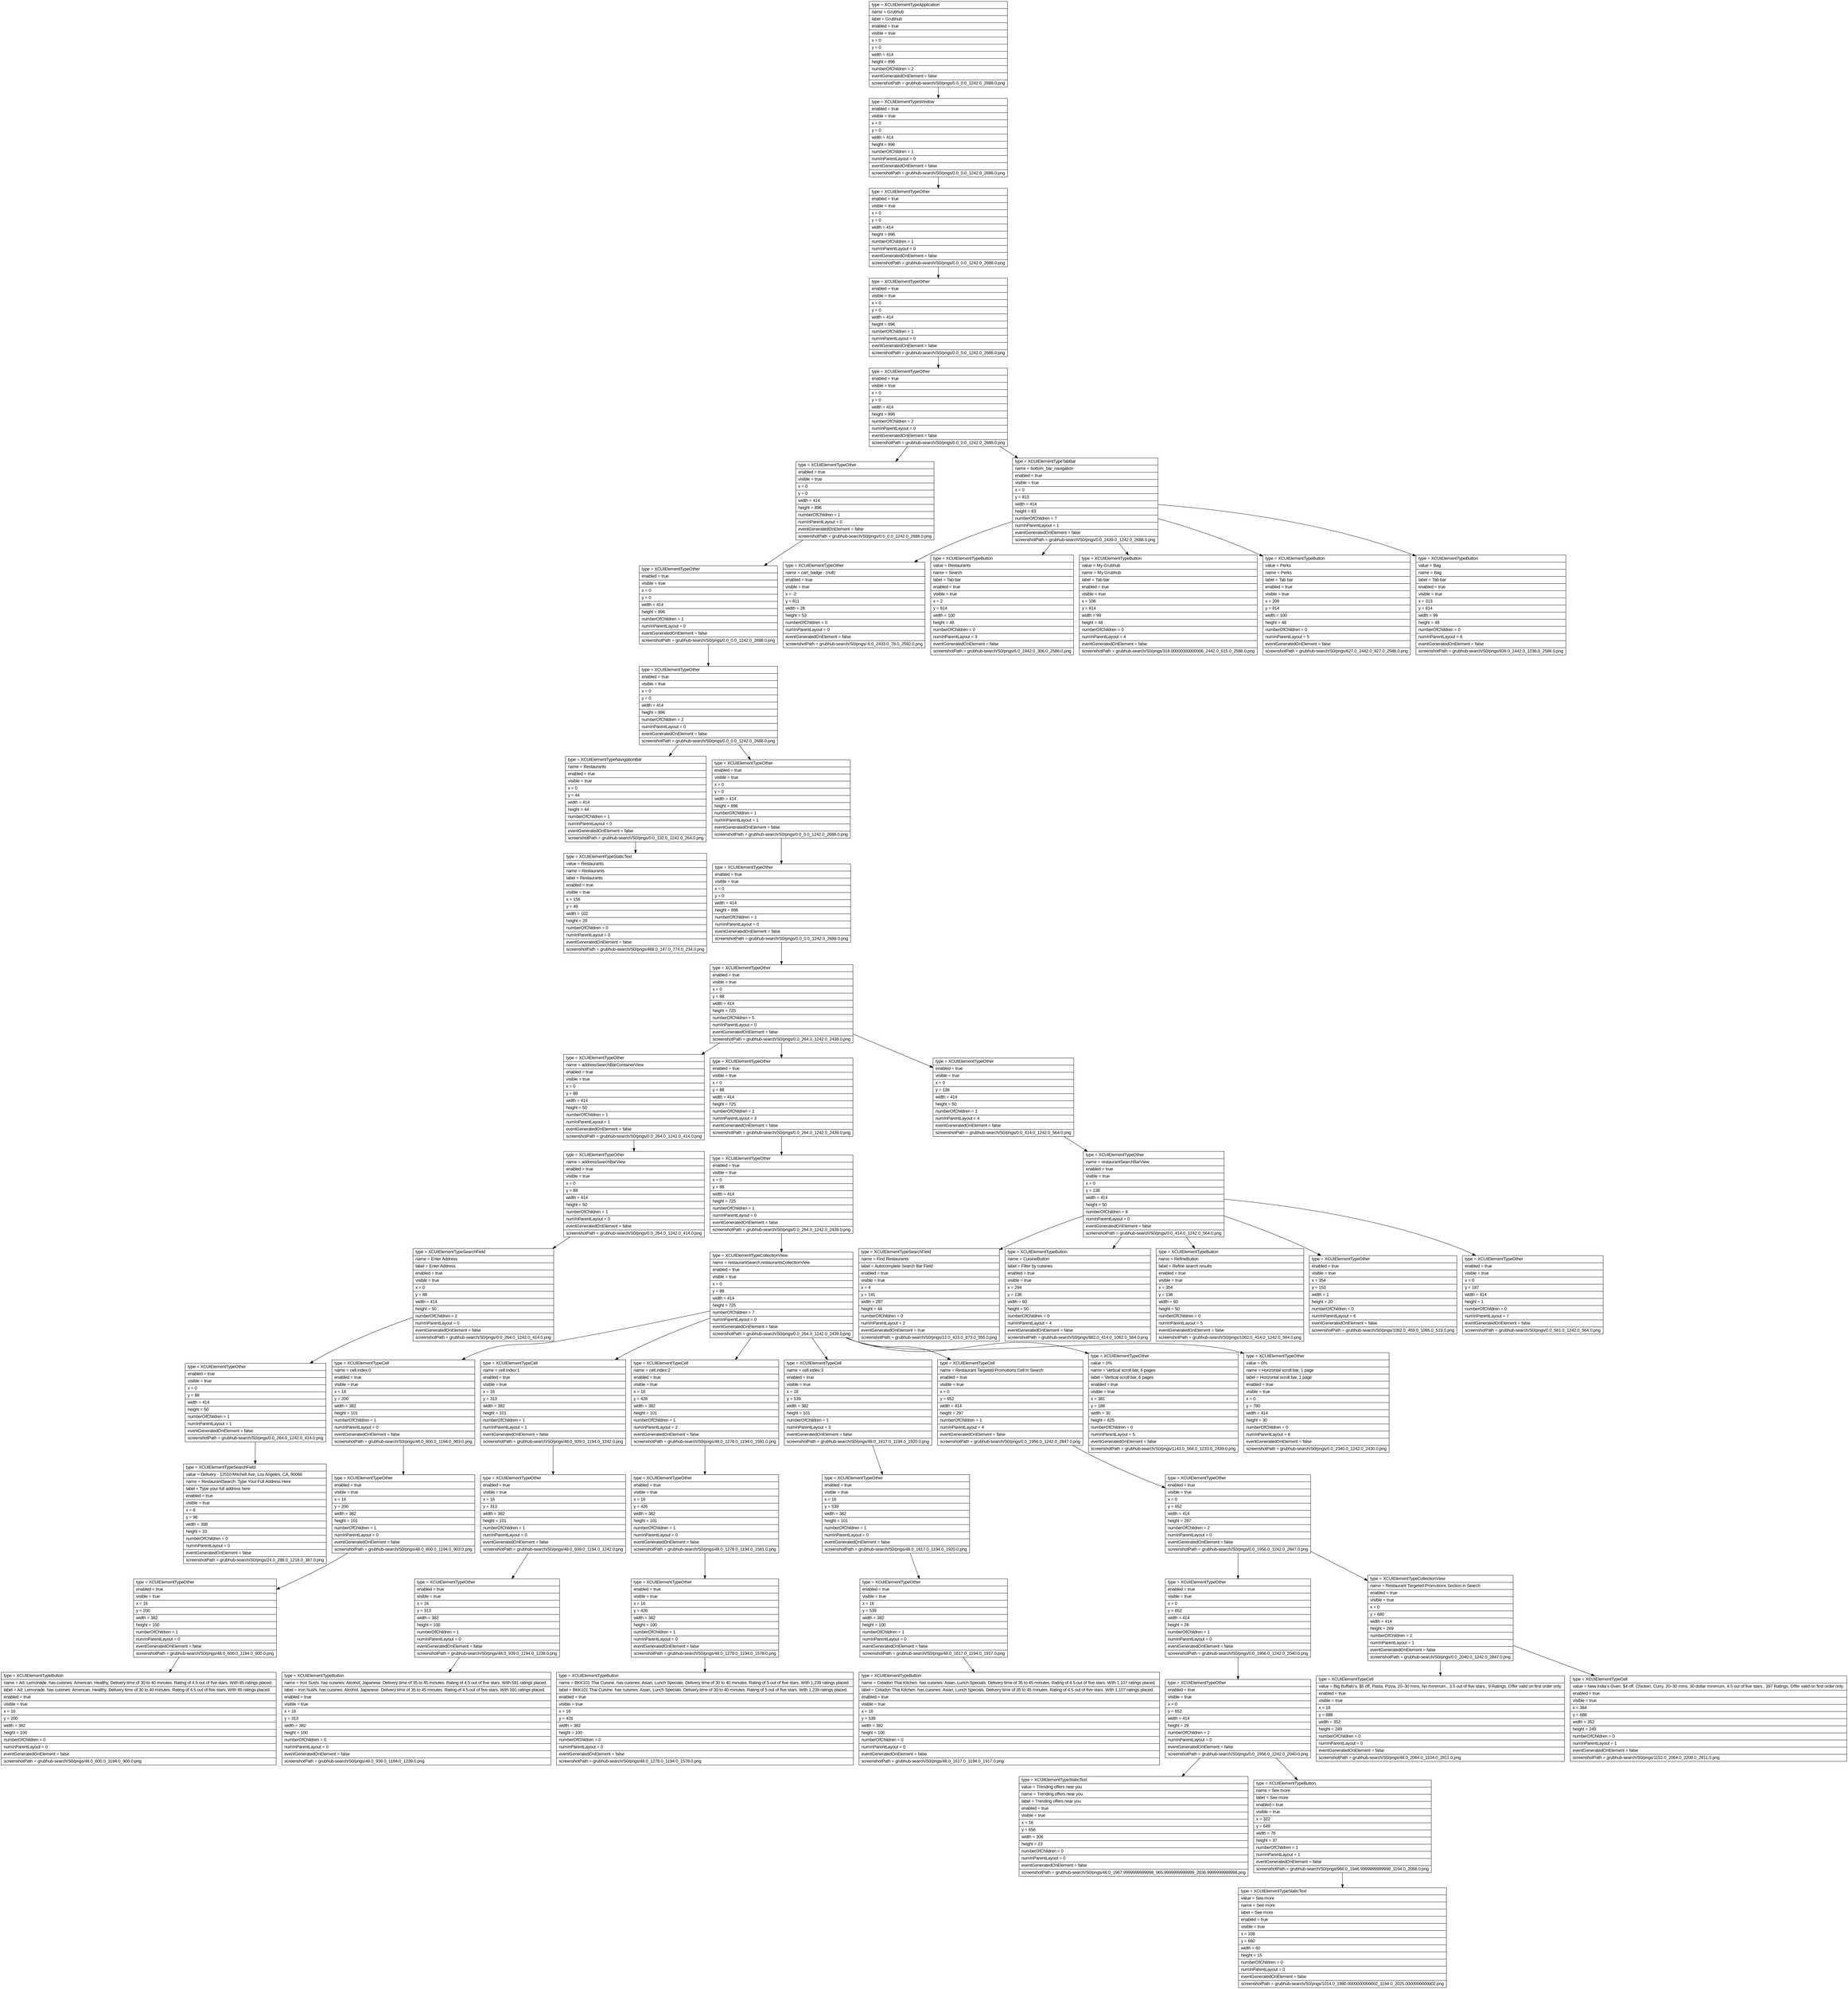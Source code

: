 digraph Layout {

	node [shape=record fontname=Arial];

	0	[label="{type = XCUIElementTypeApplication\l|name = Grubhub\l|label = Grubhub\l|enabled = true\l|visible = true\l|x = 0\l|y = 0\l|width = 414\l|height = 896\l|numberOfChildren = 2\l|eventGeneratedOnElement = false \l|screenshotPath = grubhub-search/S0/pngs/0.0_0.0_1242.0_2688.0.png\l}"]
	1	[label="{type = XCUIElementTypeWindow\l|enabled = true\l|visible = true\l|x = 0\l|y = 0\l|width = 414\l|height = 896\l|numberOfChildren = 1\l|numInParentLayout = 0\l|eventGeneratedOnElement = false \l|screenshotPath = grubhub-search/S0/pngs/0.0_0.0_1242.0_2688.0.png\l}"]
	2	[label="{type = XCUIElementTypeOther\l|enabled = true\l|visible = true\l|x = 0\l|y = 0\l|width = 414\l|height = 896\l|numberOfChildren = 1\l|numInParentLayout = 0\l|eventGeneratedOnElement = false \l|screenshotPath = grubhub-search/S0/pngs/0.0_0.0_1242.0_2688.0.png\l}"]
	3	[label="{type = XCUIElementTypeOther\l|enabled = true\l|visible = true\l|x = 0\l|y = 0\l|width = 414\l|height = 896\l|numberOfChildren = 1\l|numInParentLayout = 0\l|eventGeneratedOnElement = false \l|screenshotPath = grubhub-search/S0/pngs/0.0_0.0_1242.0_2688.0.png\l}"]
	4	[label="{type = XCUIElementTypeOther\l|enabled = true\l|visible = true\l|x = 0\l|y = 0\l|width = 414\l|height = 896\l|numberOfChildren = 2\l|numInParentLayout = 0\l|eventGeneratedOnElement = false \l|screenshotPath = grubhub-search/S0/pngs/0.0_0.0_1242.0_2688.0.png\l}"]
	5	[label="{type = XCUIElementTypeOther\l|enabled = true\l|visible = true\l|x = 0\l|y = 0\l|width = 414\l|height = 896\l|numberOfChildren = 1\l|numInParentLayout = 0\l|eventGeneratedOnElement = false \l|screenshotPath = grubhub-search/S0/pngs/0.0_0.0_1242.0_2688.0.png\l}"]
	6	[label="{type = XCUIElementTypeTabBar\l|name = bottom_bar_navigation\l|enabled = true\l|visible = true\l|x = 0\l|y = 813\l|width = 414\l|height = 83\l|numberOfChildren = 7\l|numInParentLayout = 1\l|eventGeneratedOnElement = false \l|screenshotPath = grubhub-search/S0/pngs/0.0_2439.0_1242.0_2688.0.png\l}"]
	7	[label="{type = XCUIElementTypeOther\l|enabled = true\l|visible = true\l|x = 0\l|y = 0\l|width = 414\l|height = 896\l|numberOfChildren = 1\l|numInParentLayout = 0\l|eventGeneratedOnElement = false \l|screenshotPath = grubhub-search/S0/pngs/0.0_0.0_1242.0_2688.0.png\l}"]
	8	[label="{type = XCUIElementTypeOther\l|name = cart_badge - (null)\l|enabled = true\l|visible = true\l|x = -2\l|y = 811\l|width = 28\l|height = 53\l|numberOfChildren = 0\l|numInParentLayout = 0\l|eventGeneratedOnElement = false \l|screenshotPath = grubhub-search/S0/pngs/-6.0_2433.0_78.0_2592.0.png\l}"]
	9	[label="{type = XCUIElementTypeButton\l|value = Restaurants\l|name = Search\l|label = Tab bar\l|enabled = true\l|visible = true\l|x = 2\l|y = 814\l|width = 100\l|height = 48\l|numberOfChildren = 0\l|numInParentLayout = 3\l|eventGeneratedOnElement = false \l|screenshotPath = grubhub-search/S0/pngs/6.0_2442.0_306.0_2586.0.png\l}"]
	10	[label="{type = XCUIElementTypeButton\l|value = My Grubhub\l|name = My Grubhub\l|label = Tab bar\l|enabled = true\l|visible = true\l|x = 106\l|y = 814\l|width = 99\l|height = 48\l|numberOfChildren = 0\l|numInParentLayout = 4\l|eventGeneratedOnElement = false \l|screenshotPath = grubhub-search/S0/pngs/318.00000000000006_2442.0_615.0_2586.0.png\l}"]
	11	[label="{type = XCUIElementTypeButton\l|value = Perks\l|name = Perks\l|label = Tab bar\l|enabled = true\l|visible = true\l|x = 209\l|y = 814\l|width = 100\l|height = 48\l|numberOfChildren = 0\l|numInParentLayout = 5\l|eventGeneratedOnElement = false \l|screenshotPath = grubhub-search/S0/pngs/627.0_2442.0_927.0_2586.0.png\l}"]
	12	[label="{type = XCUIElementTypeButton\l|value = Bag\l|name = Bag\l|label = Tab bar\l|enabled = true\l|visible = true\l|x = 313\l|y = 814\l|width = 99\l|height = 48\l|numberOfChildren = 0\l|numInParentLayout = 6\l|eventGeneratedOnElement = false \l|screenshotPath = grubhub-search/S0/pngs/939.0_2442.0_1236.0_2586.0.png\l}"]
	13	[label="{type = XCUIElementTypeOther\l|enabled = true\l|visible = true\l|x = 0\l|y = 0\l|width = 414\l|height = 896\l|numberOfChildren = 2\l|numInParentLayout = 0\l|eventGeneratedOnElement = false \l|screenshotPath = grubhub-search/S0/pngs/0.0_0.0_1242.0_2688.0.png\l}"]
	14	[label="{type = XCUIElementTypeNavigationBar\l|name = Restaurants\l|enabled = true\l|visible = true\l|x = 0\l|y = 44\l|width = 414\l|height = 44\l|numberOfChildren = 1\l|numInParentLayout = 0\l|eventGeneratedOnElement = false \l|screenshotPath = grubhub-search/S0/pngs/0.0_132.0_1242.0_264.0.png\l}"]
	15	[label="{type = XCUIElementTypeOther\l|enabled = true\l|visible = true\l|x = 0\l|y = 0\l|width = 414\l|height = 896\l|numberOfChildren = 1\l|numInParentLayout = 1\l|eventGeneratedOnElement = false \l|screenshotPath = grubhub-search/S0/pngs/0.0_0.0_1242.0_2688.0.png\l}"]
	16	[label="{type = XCUIElementTypeStaticText\l|value = Restaurants\l|name = Restaurants\l|label = Restaurants\l|enabled = true\l|visible = true\l|x = 156\l|y = 49\l|width = 102\l|height = 29\l|numberOfChildren = 0\l|numInParentLayout = 0\l|eventGeneratedOnElement = false \l|screenshotPath = grubhub-search/S0/pngs/468.0_147.0_774.0_234.0.png\l}"]
	17	[label="{type = XCUIElementTypeOther\l|enabled = true\l|visible = true\l|x = 0\l|y = 0\l|width = 414\l|height = 896\l|numberOfChildren = 1\l|numInParentLayout = 0\l|eventGeneratedOnElement = false \l|screenshotPath = grubhub-search/S0/pngs/0.0_0.0_1242.0_2688.0.png\l}"]
	18	[label="{type = XCUIElementTypeOther\l|enabled = true\l|visible = true\l|x = 0\l|y = 88\l|width = 414\l|height = 725\l|numberOfChildren = 5\l|numInParentLayout = 0\l|eventGeneratedOnElement = false \l|screenshotPath = grubhub-search/S0/pngs/0.0_264.0_1242.0_2439.0.png\l}"]
	19	[label="{type = XCUIElementTypeOther\l|name = addressSearchBarContainerView\l|enabled = true\l|visible = true\l|x = 0\l|y = 88\l|width = 414\l|height = 50\l|numberOfChildren = 1\l|numInParentLayout = 1\l|eventGeneratedOnElement = false \l|screenshotPath = grubhub-search/S0/pngs/0.0_264.0_1242.0_414.0.png\l}"]
	20	[label="{type = XCUIElementTypeOther\l|enabled = true\l|visible = true\l|x = 0\l|y = 88\l|width = 414\l|height = 725\l|numberOfChildren = 1\l|numInParentLayout = 3\l|eventGeneratedOnElement = false \l|screenshotPath = grubhub-search/S0/pngs/0.0_264.0_1242.0_2439.0.png\l}"]
	21	[label="{type = XCUIElementTypeOther\l|enabled = true\l|visible = true\l|x = 0\l|y = 138\l|width = 414\l|height = 50\l|numberOfChildren = 1\l|numInParentLayout = 4\l|eventGeneratedOnElement = false \l|screenshotPath = grubhub-search/S0/pngs/0.0_414.0_1242.0_564.0.png\l}"]
	22	[label="{type = XCUIElementTypeOther\l|name = addressSearchBarView\l|enabled = true\l|visible = true\l|x = 0\l|y = 88\l|width = 414\l|height = 50\l|numberOfChildren = 1\l|numInParentLayout = 0\l|eventGeneratedOnElement = false \l|screenshotPath = grubhub-search/S0/pngs/0.0_264.0_1242.0_414.0.png\l}"]
	23	[label="{type = XCUIElementTypeOther\l|enabled = true\l|visible = true\l|x = 0\l|y = 88\l|width = 414\l|height = 725\l|numberOfChildren = 1\l|numInParentLayout = 0\l|eventGeneratedOnElement = false \l|screenshotPath = grubhub-search/S0/pngs/0.0_264.0_1242.0_2439.0.png\l}"]
	24	[label="{type = XCUIElementTypeOther\l|name = restaurantSearchBarView\l|enabled = true\l|visible = true\l|x = 0\l|y = 138\l|width = 414\l|height = 50\l|numberOfChildren = 8\l|numInParentLayout = 0\l|eventGeneratedOnElement = false \l|screenshotPath = grubhub-search/S0/pngs/0.0_414.0_1242.0_564.0.png\l}"]
	25	[label="{type = XCUIElementTypeSearchField\l|name = Enter Address\l|label = Enter Address\l|enabled = true\l|visible = true\l|x = 0\l|y = 88\l|width = 414\l|height = 50\l|numberOfChildren = 2\l|numInParentLayout = 0\l|eventGeneratedOnElement = false \l|screenshotPath = grubhub-search/S0/pngs/0.0_264.0_1242.0_414.0.png\l}"]
	26	[label="{type = XCUIElementTypeCollectionView\l|name = restaurantSearch.restaurantsCollectionView\l|enabled = true\l|visible = true\l|x = 0\l|y = 88\l|width = 414\l|height = 725\l|numberOfChildren = 7\l|numInParentLayout = 0\l|eventGeneratedOnElement = false \l|screenshotPath = grubhub-search/S0/pngs/0.0_264.0_1242.0_2439.0.png\l}"]
	27	[label="{type = XCUIElementTypeSearchField\l|name = Find Restaurants\l|label = Autocomplete Search Bar Field\l|enabled = true\l|visible = true\l|x = 4\l|y = 141\l|width = 287\l|height = 44\l|numberOfChildren = 0\l|numInParentLayout = 2\l|eventGeneratedOnElement = true \l|screenshotPath = grubhub-search/S0/pngs/12.0_423.0_873.0_555.0.png\l}"]
	28	[label="{type = XCUIElementTypeButton\l|name = CuisineButton\l|label = Filter by cuisines\l|enabled = true\l|visible = true\l|x = 294\l|y = 138\l|width = 60\l|height = 50\l|numberOfChildren = 0\l|numInParentLayout = 4\l|eventGeneratedOnElement = false \l|screenshotPath = grubhub-search/S0/pngs/882.0_414.0_1062.0_564.0.png\l}"]
	29	[label="{type = XCUIElementTypeButton\l|name = RefineButton\l|label = Refine search results\l|enabled = true\l|visible = true\l|x = 354\l|y = 138\l|width = 60\l|height = 50\l|numberOfChildren = 0\l|numInParentLayout = 5\l|eventGeneratedOnElement = false \l|screenshotPath = grubhub-search/S0/pngs/1062.0_414.0_1242.0_564.0.png\l}"]
	30	[label="{type = XCUIElementTypeOther\l|enabled = true\l|visible = true\l|x = 354\l|y = 153\l|width = 1\l|height = 20\l|numberOfChildren = 0\l|numInParentLayout = 6\l|eventGeneratedOnElement = false \l|screenshotPath = grubhub-search/S0/pngs/1062.0_459.0_1065.0_519.0.png\l}"]
	31	[label="{type = XCUIElementTypeOther\l|enabled = true\l|visible = true\l|x = 0\l|y = 187\l|width = 414\l|height = 1\l|numberOfChildren = 0\l|numInParentLayout = 7\l|eventGeneratedOnElement = false \l|screenshotPath = grubhub-search/S0/pngs/0.0_561.0_1242.0_564.0.png\l}"]
	32	[label="{type = XCUIElementTypeOther\l|enabled = true\l|visible = true\l|x = 0\l|y = 88\l|width = 414\l|height = 50\l|numberOfChildren = 1\l|numInParentLayout = 1\l|eventGeneratedOnElement = false \l|screenshotPath = grubhub-search/S0/pngs/0.0_264.0_1242.0_414.0.png\l}"]
	33	[label="{type = XCUIElementTypeCell\l|name = cell.index:0\l|enabled = true\l|visible = true\l|x = 16\l|y = 200\l|width = 382\l|height = 101\l|numberOfChildren = 1\l|numInParentLayout = 0\l|eventGeneratedOnElement = false \l|screenshotPath = grubhub-search/S0/pngs/48.0_600.0_1194.0_903.0.png\l}"]
	34	[label="{type = XCUIElementTypeCell\l|name = cell.index:1\l|enabled = true\l|visible = true\l|x = 16\l|y = 313\l|width = 382\l|height = 101\l|numberOfChildren = 1\l|numInParentLayout = 1\l|eventGeneratedOnElement = false \l|screenshotPath = grubhub-search/S0/pngs/48.0_939.0_1194.0_1242.0.png\l}"]
	35	[label="{type = XCUIElementTypeCell\l|name = cell.index:2\l|enabled = true\l|visible = true\l|x = 16\l|y = 426\l|width = 382\l|height = 101\l|numberOfChildren = 1\l|numInParentLayout = 2\l|eventGeneratedOnElement = false \l|screenshotPath = grubhub-search/S0/pngs/48.0_1278.0_1194.0_1581.0.png\l}"]
	36	[label="{type = XCUIElementTypeCell\l|name = cell.index:3\l|enabled = true\l|visible = true\l|x = 16\l|y = 539\l|width = 382\l|height = 101\l|numberOfChildren = 1\l|numInParentLayout = 3\l|eventGeneratedOnElement = false \l|screenshotPath = grubhub-search/S0/pngs/48.0_1617.0_1194.0_1920.0.png\l}"]
	37	[label="{type = XCUIElementTypeCell\l|name = Restaurant Targeted Promotions Cell in Search\l|enabled = true\l|visible = true\l|x = 0\l|y = 652\l|width = 414\l|height = 297\l|numberOfChildren = 1\l|numInParentLayout = 4\l|eventGeneratedOnElement = false \l|screenshotPath = grubhub-search/S0/pngs/0.0_1956.0_1242.0_2847.0.png\l}"]
	38	[label="{type = XCUIElementTypeOther\l|value = 0%\l|name = Vertical scroll bar, 6 pages\l|label = Vertical scroll bar, 6 pages\l|enabled = true\l|visible = true\l|x = 381\l|y = 188\l|width = 30\l|height = 625\l|numberOfChildren = 0\l|numInParentLayout = 5\l|eventGeneratedOnElement = false \l|screenshotPath = grubhub-search/S0/pngs/1143.0_564.0_1233.0_2439.0.png\l}"]
	39	[label="{type = XCUIElementTypeOther\l|value = 0%\l|name = Horizontal scroll bar, 1 page\l|label = Horizontal scroll bar, 1 page\l|enabled = true\l|visible = true\l|x = 0\l|y = 780\l|width = 414\l|height = 30\l|numberOfChildren = 0\l|numInParentLayout = 6\l|eventGeneratedOnElement = false \l|screenshotPath = grubhub-search/S0/pngs/0.0_2340.0_1242.0_2430.0.png\l}"]
	40	[label="{type = XCUIElementTypeSearchField\l|value = Delivery - 12510 Mitchell Ave, Los Angeles, CA, 90066\l|name = RestaurantSearch::Type Your Full Address Here\l|label = Type your full address here\l|enabled = true\l|visible = true\l|x = 8\l|y = 96\l|width = 398\l|height = 33\l|numberOfChildren = 0\l|numInParentLayout = 0\l|eventGeneratedOnElement = false \l|screenshotPath = grubhub-search/S0/pngs/24.0_288.0_1218.0_387.0.png\l}"]
	41	[label="{type = XCUIElementTypeOther\l|enabled = true\l|visible = true\l|x = 16\l|y = 200\l|width = 382\l|height = 101\l|numberOfChildren = 1\l|numInParentLayout = 0\l|eventGeneratedOnElement = false \l|screenshotPath = grubhub-search/S0/pngs/48.0_600.0_1194.0_903.0.png\l}"]
	42	[label="{type = XCUIElementTypeOther\l|enabled = true\l|visible = true\l|x = 16\l|y = 313\l|width = 382\l|height = 101\l|numberOfChildren = 1\l|numInParentLayout = 0\l|eventGeneratedOnElement = false \l|screenshotPath = grubhub-search/S0/pngs/48.0_939.0_1194.0_1242.0.png\l}"]
	43	[label="{type = XCUIElementTypeOther\l|enabled = true\l|visible = true\l|x = 16\l|y = 426\l|width = 382\l|height = 101\l|numberOfChildren = 1\l|numInParentLayout = 0\l|eventGeneratedOnElement = false \l|screenshotPath = grubhub-search/S0/pngs/48.0_1278.0_1194.0_1581.0.png\l}"]
	44	[label="{type = XCUIElementTypeOther\l|enabled = true\l|visible = true\l|x = 16\l|y = 539\l|width = 382\l|height = 101\l|numberOfChildren = 1\l|numInParentLayout = 0\l|eventGeneratedOnElement = false \l|screenshotPath = grubhub-search/S0/pngs/48.0_1617.0_1194.0_1920.0.png\l}"]
	45	[label="{type = XCUIElementTypeOther\l|enabled = true\l|visible = true\l|x = 0\l|y = 652\l|width = 414\l|height = 297\l|numberOfChildren = 2\l|numInParentLayout = 0\l|eventGeneratedOnElement = false \l|screenshotPath = grubhub-search/S0/pngs/0.0_1956.0_1242.0_2847.0.png\l}"]
	46	[label="{type = XCUIElementTypeOther\l|enabled = true\l|visible = true\l|x = 16\l|y = 200\l|width = 382\l|height = 100\l|numberOfChildren = 1\l|numInParentLayout = 0\l|eventGeneratedOnElement = false \l|screenshotPath = grubhub-search/S0/pngs/48.0_600.0_1194.0_900.0.png\l}"]
	47	[label="{type = XCUIElementTypeOther\l|enabled = true\l|visible = true\l|x = 16\l|y = 313\l|width = 382\l|height = 100\l|numberOfChildren = 1\l|numInParentLayout = 0\l|eventGeneratedOnElement = false \l|screenshotPath = grubhub-search/S0/pngs/48.0_939.0_1194.0_1239.0.png\l}"]
	48	[label="{type = XCUIElementTypeOther\l|enabled = true\l|visible = true\l|x = 16\l|y = 426\l|width = 382\l|height = 100\l|numberOfChildren = 1\l|numInParentLayout = 0\l|eventGeneratedOnElement = false \l|screenshotPath = grubhub-search/S0/pngs/48.0_1278.0_1194.0_1578.0.png\l}"]
	49	[label="{type = XCUIElementTypeOther\l|enabled = true\l|visible = true\l|x = 16\l|y = 539\l|width = 382\l|height = 100\l|numberOfChildren = 1\l|numInParentLayout = 0\l|eventGeneratedOnElement = false \l|screenshotPath = grubhub-search/S0/pngs/48.0_1617.0_1194.0_1917.0.png\l}"]
	50	[label="{type = XCUIElementTypeOther\l|enabled = true\l|visible = true\l|x = 0\l|y = 652\l|width = 414\l|height = 28\l|numberOfChildren = 1\l|numInParentLayout = 0\l|eventGeneratedOnElement = false \l|screenshotPath = grubhub-search/S0/pngs/0.0_1956.0_1242.0_2040.0.png\l}"]
	51	[label="{type = XCUIElementTypeCollectionView\l|name = Restaurant Targeted Promotions Section in Search\l|enabled = true\l|visible = true\l|x = 0\l|y = 680\l|width = 414\l|height = 269\l|numberOfChildren = 2\l|numInParentLayout = 1\l|eventGeneratedOnElement = false \l|screenshotPath = grubhub-search/S0/pngs/0.0_2040.0_1242.0_2847.0.png\l}"]
	52	[label="{type = XCUIElementTypeButton\l|name = Ad: Lemonade. has cuisines: American, Healthy.  Delivery time of 30 to 40 minutes. Rating of 4.5 out of five stars. With 85 ratings placed. \l|label = Ad: Lemonade. has cuisines: American, Healthy.  Delivery time of 30 to 40 minutes. Rating of 4.5 out of five stars. With 85 ratings placed. \l|enabled = true\l|visible = true\l|x = 16\l|y = 200\l|width = 382\l|height = 100\l|numberOfChildren = 0\l|numInParentLayout = 0\l|eventGeneratedOnElement = false \l|screenshotPath = grubhub-search/S0/pngs/48.0_600.0_1194.0_900.0.png\l}"]
	53	[label="{type = XCUIElementTypeButton\l|name = Irori Sushi. has cuisines: Alcohol, Japanese.  Delivery time of 35 to 45 minutes. Rating of 4.5 out of five stars. With 591 ratings placed. \l|label = Irori Sushi. has cuisines: Alcohol, Japanese.  Delivery time of 35 to 45 minutes. Rating of 4.5 out of five stars. With 591 ratings placed. \l|enabled = true\l|visible = true\l|x = 16\l|y = 313\l|width = 382\l|height = 100\l|numberOfChildren = 0\l|numInParentLayout = 0\l|eventGeneratedOnElement = false \l|screenshotPath = grubhub-search/S0/pngs/48.0_939.0_1194.0_1239.0.png\l}"]
	54	[label="{type = XCUIElementTypeButton\l|name = BKK101 Thai Cuisine. has cuisines: Asian, Lunch Specials.  Delivery time of 30 to 40 minutes. Rating of 5 out of five stars. With 1,239 ratings placed. \l|label = BKK101 Thai Cuisine. has cuisines: Asian, Lunch Specials.  Delivery time of 30 to 40 minutes. Rating of 5 out of five stars. With 1,239 ratings placed. \l|enabled = true\l|visible = true\l|x = 16\l|y = 426\l|width = 382\l|height = 100\l|numberOfChildren = 0\l|numInParentLayout = 0\l|eventGeneratedOnElement = false \l|screenshotPath = grubhub-search/S0/pngs/48.0_1278.0_1194.0_1578.0.png\l}"]
	55	[label="{type = XCUIElementTypeButton\l|name = Celadon Thai Kitchen. has cuisines: Asian, Lunch Specials.  Delivery time of 35 to 45 minutes. Rating of 4.5 out of five stars. With 1,107 ratings placed. \l|label = Celadon Thai Kitchen. has cuisines: Asian, Lunch Specials.  Delivery time of 35 to 45 minutes. Rating of 4.5 out of five stars. With 1,107 ratings placed. \l|enabled = true\l|visible = true\l|x = 16\l|y = 539\l|width = 382\l|height = 100\l|numberOfChildren = 0\l|numInParentLayout = 0\l|eventGeneratedOnElement = false \l|screenshotPath = grubhub-search/S0/pngs/48.0_1617.0_1194.0_1917.0.png\l}"]
	56	[label="{type = XCUIElementTypeOther\l|enabled = true\l|visible = true\l|x = 0\l|y = 652\l|width = 414\l|height = 28\l|numberOfChildren = 2\l|numInParentLayout = 0\l|eventGeneratedOnElement = false \l|screenshotPath = grubhub-search/S0/pngs/0.0_1956.0_1242.0_2040.0.png\l}"]
	57	[label="{type = XCUIElementTypeCell\l|value = Big Buffalo's, $5 off, Pasta, Pizza, 20–30 mins, No minimum., 3.5 out of five stars., 9 Ratings, Offer valid on first order only.\l|enabled = true\l|visible = true\l|x = 16\l|y = 688\l|width = 352\l|height = 249\l|numberOfChildren = 0\l|numInParentLayout = 0\l|eventGeneratedOnElement = false \l|screenshotPath = grubhub-search/S0/pngs/48.0_2064.0_1104.0_2811.0.png\l}"]
	58	[label="{type = XCUIElementTypeCell\l|value = New India's Oven, $4 off, Chicken, Curry, 20–30 mins, 30 dollar minimum, 4.5 out of five stars., 397 Ratings, Offer valid on first order only.\l|enabled = true\l|visible = true\l|x = 384\l|y = 688\l|width = 352\l|height = 249\l|numberOfChildren = 0\l|numInParentLayout = 1\l|eventGeneratedOnElement = false \l|screenshotPath = grubhub-search/S0/pngs/1152.0_2064.0_2208.0_2811.0.png\l}"]
	59	[label="{type = XCUIElementTypeStaticText\l|value = Trending offers near you\l|name = Trending offers near you\l|label = Trending offers near you\l|enabled = true\l|visible = true\l|x = 16\l|y = 656\l|width = 306\l|height = 23\l|numberOfChildren = 0\l|numInParentLayout = 0\l|eventGeneratedOnElement = false \l|screenshotPath = grubhub-search/S0/pngs/48.0_1967.9999999999998_965.9999999999999_2036.9999999999998.png\l}"]
	60	[label="{type = XCUIElementTypeButton\l|name = See more\l|label = See more\l|enabled = true\l|visible = true\l|x = 322\l|y = 649\l|width = 76\l|height = 37\l|numberOfChildren = 1\l|numInParentLayout = 1\l|eventGeneratedOnElement = false \l|screenshotPath = grubhub-search/S0/pngs/966.0_1946.9999999999998_1194.0_2058.0.png\l}"]
	61	[label="{type = XCUIElementTypeStaticText\l|value = See more\l|name = See more\l|label = See more\l|enabled = true\l|visible = true\l|x = 338\l|y = 660\l|width = 60\l|height = 15\l|numberOfChildren = 0\l|numInParentLayout = 0\l|eventGeneratedOnElement = false \l|screenshotPath = grubhub-search/S0/pngs/1014.0_1980.0000000000002_1194.0_2025.0000000000002.png\l}"]


	0 -> 1
	1 -> 2
	2 -> 3
	3 -> 4
	4 -> 5
	4 -> 6
	5 -> 7
	6 -> 8
	6 -> 9
	6 -> 10
	6 -> 11
	6 -> 12
	7 -> 13
	13 -> 14
	13 -> 15
	14 -> 16
	15 -> 17
	17 -> 18
	18 -> 19
	18 -> 20
	18 -> 21
	19 -> 22
	20 -> 23
	21 -> 24
	22 -> 25
	23 -> 26
	24 -> 27
	24 -> 28
	24 -> 29
	24 -> 30
	24 -> 31
	25 -> 32
	26 -> 33
	26 -> 34
	26 -> 35
	26 -> 36
	26 -> 37
	26 -> 38
	26 -> 39
	32 -> 40
	33 -> 41
	34 -> 42
	35 -> 43
	36 -> 44
	37 -> 45
	41 -> 46
	42 -> 47
	43 -> 48
	44 -> 49
	45 -> 50
	45 -> 51
	46 -> 52
	47 -> 53
	48 -> 54
	49 -> 55
	50 -> 56
	51 -> 57
	51 -> 58
	56 -> 59
	56 -> 60
	60 -> 61


}